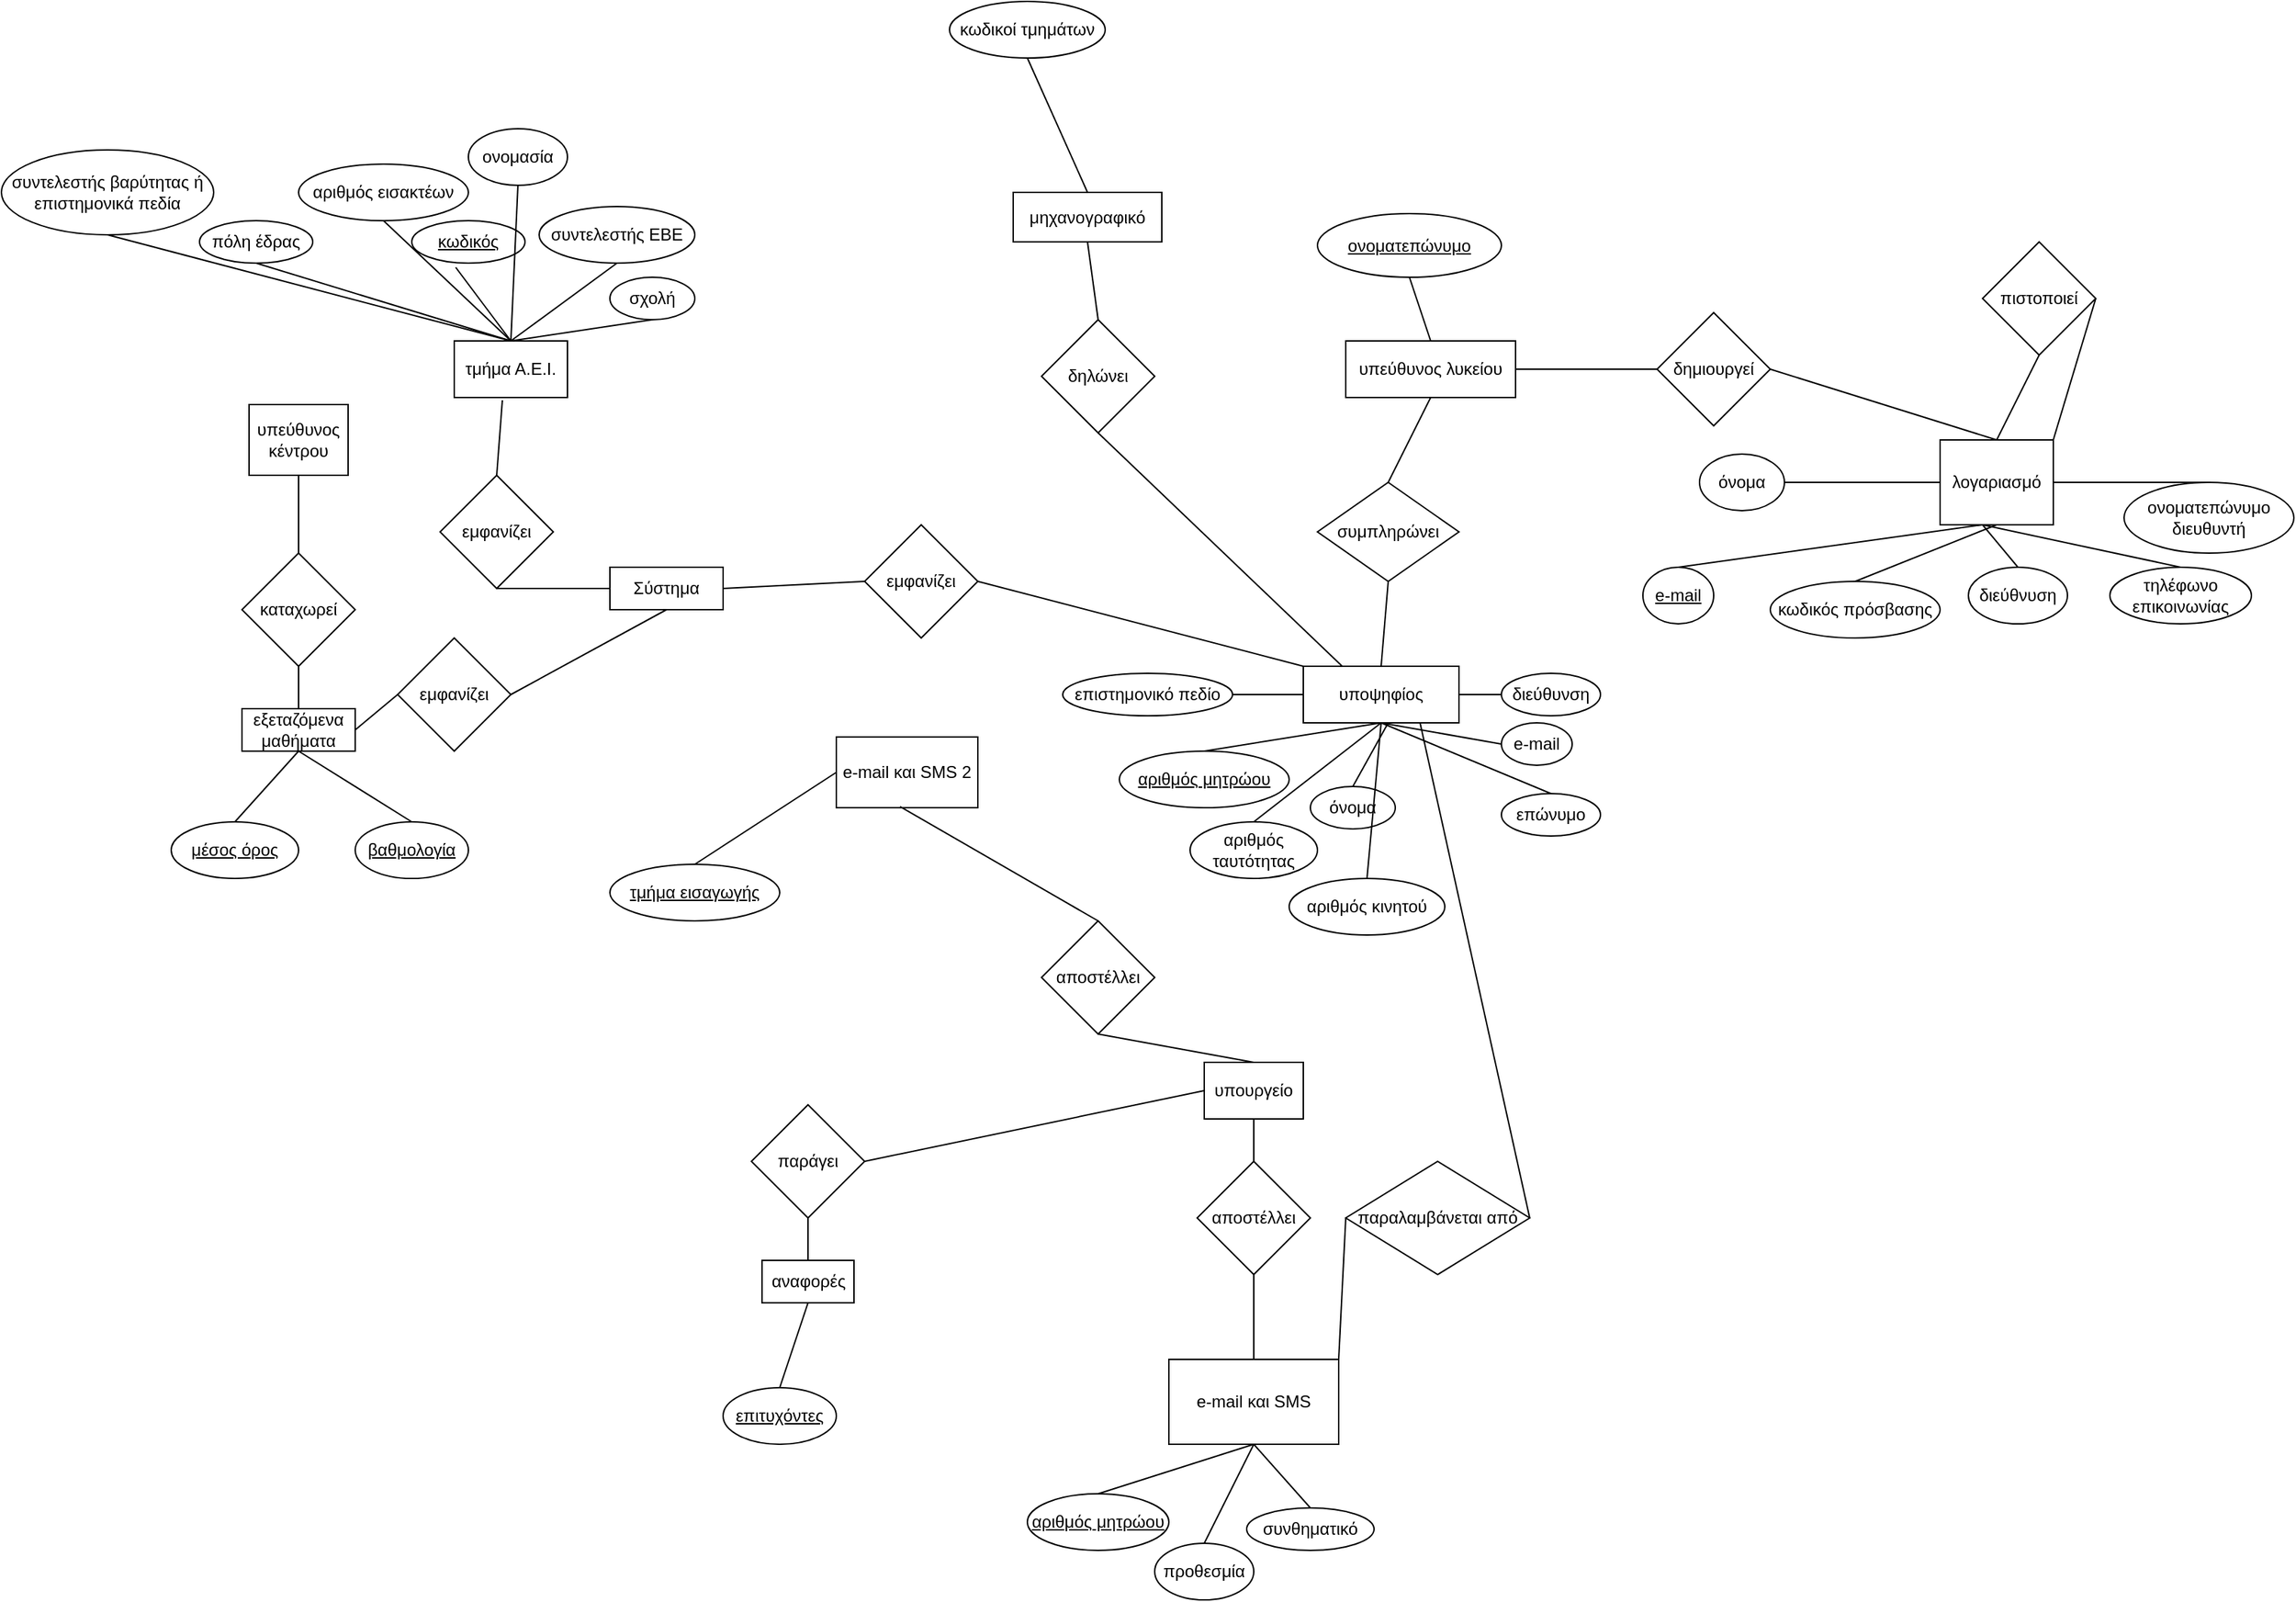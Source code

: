<mxfile version="15.8.8" type="github">
  <diagram id="5soThCoMKbHqW5SyfzDt" name="Page-1">
    <mxGraphModel dx="3010" dy="1852" grid="1" gridSize="10" guides="1" tooltips="1" connect="1" arrows="1" fold="1" page="1" pageScale="1" pageWidth="850" pageHeight="1100" math="0" shadow="0">
      <root>
        <mxCell id="0" />
        <mxCell id="1" parent="0" />
        <mxCell id="GGdZg751sg8aVn9w_vVH-17" value="υπεύθυνος λυκείου" style="rounded=0;whiteSpace=wrap;html=1;" vertex="1" parent="1">
          <mxGeometry x="-770" y="-80" width="120" height="40" as="geometry" />
        </mxCell>
        <mxCell id="GGdZg751sg8aVn9w_vVH-18" value="&lt;u&gt;ονοματεπώνυμο&lt;/u&gt;" style="ellipse;whiteSpace=wrap;html=1;" vertex="1" parent="1">
          <mxGeometry x="-790" y="-170" width="130" height="45" as="geometry" />
        </mxCell>
        <mxCell id="GGdZg751sg8aVn9w_vVH-19" value="" style="endArrow=none;html=1;rounded=0;entryX=0.5;entryY=1;entryDx=0;entryDy=0;exitX=0.5;exitY=0;exitDx=0;exitDy=0;" edge="1" parent="1" source="GGdZg751sg8aVn9w_vVH-17" target="GGdZg751sg8aVn9w_vVH-18">
          <mxGeometry width="50" height="50" relative="1" as="geometry">
            <mxPoint x="-610" y="90" as="sourcePoint" />
            <mxPoint x="-560" y="40" as="targetPoint" />
          </mxGeometry>
        </mxCell>
        <mxCell id="GGdZg751sg8aVn9w_vVH-20" value="δημιουργεί" style="rhombus;whiteSpace=wrap;html=1;" vertex="1" parent="1">
          <mxGeometry x="-550" y="-100" width="80" height="80" as="geometry" />
        </mxCell>
        <mxCell id="GGdZg751sg8aVn9w_vVH-21" value="" style="endArrow=none;html=1;rounded=0;exitX=1;exitY=0.5;exitDx=0;exitDy=0;entryX=0;entryY=0.5;entryDx=0;entryDy=0;" edge="1" parent="1" source="GGdZg751sg8aVn9w_vVH-17" target="GGdZg751sg8aVn9w_vVH-20">
          <mxGeometry width="50" height="50" relative="1" as="geometry">
            <mxPoint x="-610" y="100" as="sourcePoint" />
            <mxPoint x="-560" y="50" as="targetPoint" />
          </mxGeometry>
        </mxCell>
        <mxCell id="GGdZg751sg8aVn9w_vVH-22" value="λογαριασμό" style="rounded=0;whiteSpace=wrap;html=1;" vertex="1" parent="1">
          <mxGeometry x="-350" y="-10" width="80" height="60" as="geometry" />
        </mxCell>
        <mxCell id="GGdZg751sg8aVn9w_vVH-24" value="διεύθνυση" style="ellipse;whiteSpace=wrap;html=1;" vertex="1" parent="1">
          <mxGeometry x="-330" y="80" width="70" height="40" as="geometry" />
        </mxCell>
        <mxCell id="GGdZg751sg8aVn9w_vVH-25" value="τηλέφωνο επικοινωνίας" style="ellipse;whiteSpace=wrap;html=1;" vertex="1" parent="1">
          <mxGeometry x="-230" y="80" width="100" height="40" as="geometry" />
        </mxCell>
        <mxCell id="GGdZg751sg8aVn9w_vVH-26" value="όνομα" style="ellipse;whiteSpace=wrap;html=1;" vertex="1" parent="1">
          <mxGeometry x="-520" width="60" height="40" as="geometry" />
        </mxCell>
        <mxCell id="GGdZg751sg8aVn9w_vVH-27" value="&lt;u&gt;e-mail&lt;/u&gt;" style="ellipse;whiteSpace=wrap;html=1;" vertex="1" parent="1">
          <mxGeometry x="-560" y="80" width="50" height="40" as="geometry" />
        </mxCell>
        <mxCell id="GGdZg751sg8aVn9w_vVH-28" value="κωδικός πρόσβασης" style="ellipse;whiteSpace=wrap;html=1;" vertex="1" parent="1">
          <mxGeometry x="-470" y="90" width="120" height="40" as="geometry" />
        </mxCell>
        <mxCell id="GGdZg751sg8aVn9w_vVH-29" value="ονοματεπώνυμο διευθυντή" style="ellipse;whiteSpace=wrap;html=1;" vertex="1" parent="1">
          <mxGeometry x="-220" y="20" width="120" height="50" as="geometry" />
        </mxCell>
        <mxCell id="GGdZg751sg8aVn9w_vVH-30" value="" style="endArrow=none;html=1;rounded=0;entryX=1;entryY=0.5;entryDx=0;entryDy=0;exitX=0.5;exitY=0;exitDx=0;exitDy=0;" edge="1" parent="1" source="GGdZg751sg8aVn9w_vVH-22" target="GGdZg751sg8aVn9w_vVH-20">
          <mxGeometry width="50" height="50" relative="1" as="geometry">
            <mxPoint x="-430" y="80" as="sourcePoint" />
            <mxPoint x="-380" y="30" as="targetPoint" />
          </mxGeometry>
        </mxCell>
        <mxCell id="GGdZg751sg8aVn9w_vVH-31" value="" style="endArrow=none;html=1;rounded=0;entryX=0;entryY=0.5;entryDx=0;entryDy=0;exitX=1;exitY=0.5;exitDx=0;exitDy=0;" edge="1" parent="1" source="GGdZg751sg8aVn9w_vVH-26" target="GGdZg751sg8aVn9w_vVH-22">
          <mxGeometry width="50" height="50" relative="1" as="geometry">
            <mxPoint x="-460" y="160" as="sourcePoint" />
            <mxPoint x="-410" y="110" as="targetPoint" />
          </mxGeometry>
        </mxCell>
        <mxCell id="GGdZg751sg8aVn9w_vVH-32" value="" style="endArrow=none;html=1;rounded=0;entryX=1;entryY=0.5;entryDx=0;entryDy=0;exitX=0.5;exitY=0;exitDx=0;exitDy=0;" edge="1" parent="1" source="GGdZg751sg8aVn9w_vVH-29" target="GGdZg751sg8aVn9w_vVH-22">
          <mxGeometry width="50" height="50" relative="1" as="geometry">
            <mxPoint x="-380" y="160" as="sourcePoint" />
            <mxPoint x="-330" y="110" as="targetPoint" />
          </mxGeometry>
        </mxCell>
        <mxCell id="GGdZg751sg8aVn9w_vVH-34" value="" style="endArrow=none;html=1;rounded=0;entryX=0.375;entryY=1;entryDx=0;entryDy=0;entryPerimeter=0;exitX=0.5;exitY=0;exitDx=0;exitDy=0;" edge="1" parent="1" source="GGdZg751sg8aVn9w_vVH-25" target="GGdZg751sg8aVn9w_vVH-22">
          <mxGeometry width="50" height="50" relative="1" as="geometry">
            <mxPoint x="-260" y="210" as="sourcePoint" />
            <mxPoint x="-210" y="160" as="targetPoint" />
          </mxGeometry>
        </mxCell>
        <mxCell id="GGdZg751sg8aVn9w_vVH-35" value="" style="endArrow=none;html=1;rounded=0;entryX=0.375;entryY=1;entryDx=0;entryDy=0;entryPerimeter=0;exitX=0.5;exitY=0;exitDx=0;exitDy=0;" edge="1" parent="1" source="GGdZg751sg8aVn9w_vVH-24" target="GGdZg751sg8aVn9w_vVH-22">
          <mxGeometry width="50" height="50" relative="1" as="geometry">
            <mxPoint x="-510" y="200" as="sourcePoint" />
            <mxPoint x="-460" y="150" as="targetPoint" />
          </mxGeometry>
        </mxCell>
        <mxCell id="GGdZg751sg8aVn9w_vVH-36" value="" style="endArrow=none;html=1;rounded=0;exitX=0.5;exitY=0;exitDx=0;exitDy=0;entryX=0.5;entryY=1;entryDx=0;entryDy=0;" edge="1" parent="1" source="GGdZg751sg8aVn9w_vVH-28" target="GGdZg751sg8aVn9w_vVH-22">
          <mxGeometry width="50" height="50" relative="1" as="geometry">
            <mxPoint x="-510" y="230" as="sourcePoint" />
            <mxPoint x="-460" y="180" as="targetPoint" />
          </mxGeometry>
        </mxCell>
        <mxCell id="GGdZg751sg8aVn9w_vVH-37" value="" style="endArrow=none;html=1;rounded=0;exitX=0.5;exitY=0;exitDx=0;exitDy=0;" edge="1" parent="1" source="GGdZg751sg8aVn9w_vVH-27">
          <mxGeometry width="50" height="50" relative="1" as="geometry">
            <mxPoint x="-430" y="290" as="sourcePoint" />
            <mxPoint x="-320" y="50" as="targetPoint" />
          </mxGeometry>
        </mxCell>
        <mxCell id="GGdZg751sg8aVn9w_vVH-38" value="πιστοποιεί" style="rhombus;whiteSpace=wrap;html=1;" vertex="1" parent="1">
          <mxGeometry x="-320" y="-150" width="80" height="80" as="geometry" />
        </mxCell>
        <mxCell id="GGdZg751sg8aVn9w_vVH-39" value="" style="endArrow=none;html=1;rounded=0;entryX=0.5;entryY=0;entryDx=0;entryDy=0;exitX=0.5;exitY=1;exitDx=0;exitDy=0;" edge="1" parent="1" source="GGdZg751sg8aVn9w_vVH-38" target="GGdZg751sg8aVn9w_vVH-22">
          <mxGeometry width="50" height="50" relative="1" as="geometry">
            <mxPoint x="-400" y="240" as="sourcePoint" />
            <mxPoint x="-350" y="190" as="targetPoint" />
          </mxGeometry>
        </mxCell>
        <mxCell id="GGdZg751sg8aVn9w_vVH-43" value="" style="endArrow=none;html=1;rounded=0;entryX=1;entryY=0.5;entryDx=0;entryDy=0;exitX=1;exitY=0;exitDx=0;exitDy=0;" edge="1" parent="1" source="GGdZg751sg8aVn9w_vVH-22" target="GGdZg751sg8aVn9w_vVH-38">
          <mxGeometry width="50" height="50" relative="1" as="geometry">
            <mxPoint x="-250" y="-30" as="sourcePoint" />
            <mxPoint x="-200" y="-80" as="targetPoint" />
          </mxGeometry>
        </mxCell>
        <mxCell id="GGdZg751sg8aVn9w_vVH-44" value="" style="endArrow=none;html=1;rounded=0;entryX=0.5;entryY=1;entryDx=0;entryDy=0;exitX=0.5;exitY=0;exitDx=0;exitDy=0;" edge="1" parent="1" source="GGdZg751sg8aVn9w_vVH-45" target="GGdZg751sg8aVn9w_vVH-17">
          <mxGeometry width="50" height="50" relative="1" as="geometry">
            <mxPoint x="-730" y="40" as="sourcePoint" />
            <mxPoint x="-750" y="70" as="targetPoint" />
          </mxGeometry>
        </mxCell>
        <mxCell id="GGdZg751sg8aVn9w_vVH-45" value="συμπληρώνει" style="rhombus;whiteSpace=wrap;html=1;" vertex="1" parent="1">
          <mxGeometry x="-790" y="20" width="100" height="70" as="geometry" />
        </mxCell>
        <mxCell id="GGdZg751sg8aVn9w_vVH-46" value="υποψηφίος" style="rounded=0;whiteSpace=wrap;html=1;" vertex="1" parent="1">
          <mxGeometry x="-800" y="150" width="110" height="40" as="geometry" />
        </mxCell>
        <mxCell id="GGdZg751sg8aVn9w_vVH-47" value="" style="endArrow=none;html=1;rounded=0;entryX=0.5;entryY=1;entryDx=0;entryDy=0;exitX=0.5;exitY=0;exitDx=0;exitDy=0;" edge="1" parent="1" source="GGdZg751sg8aVn9w_vVH-46" target="GGdZg751sg8aVn9w_vVH-45">
          <mxGeometry width="50" height="50" relative="1" as="geometry">
            <mxPoint x="-700" y="290" as="sourcePoint" />
            <mxPoint x="-650" y="240" as="targetPoint" />
          </mxGeometry>
        </mxCell>
        <mxCell id="GGdZg751sg8aVn9w_vVH-48" value="όνομα" style="ellipse;whiteSpace=wrap;html=1;" vertex="1" parent="1">
          <mxGeometry x="-795" y="235" width="60" height="30" as="geometry" />
        </mxCell>
        <mxCell id="GGdZg751sg8aVn9w_vVH-49" value="επώνυμο" style="ellipse;whiteSpace=wrap;html=1;" vertex="1" parent="1">
          <mxGeometry x="-660" y="240" width="70" height="30" as="geometry" />
        </mxCell>
        <mxCell id="GGdZg751sg8aVn9w_vVH-50" value="&lt;u&gt;αριθμός μητρώου&lt;/u&gt;" style="ellipse;whiteSpace=wrap;html=1;" vertex="1" parent="1">
          <mxGeometry x="-930" y="210" width="120" height="40" as="geometry" />
        </mxCell>
        <mxCell id="GGdZg751sg8aVn9w_vVH-51" value="αριθμός ταυτότητας" style="ellipse;whiteSpace=wrap;html=1;" vertex="1" parent="1">
          <mxGeometry x="-880" y="260" width="90" height="40" as="geometry" />
        </mxCell>
        <mxCell id="GGdZg751sg8aVn9w_vVH-52" value="αριθμός κινητού" style="ellipse;whiteSpace=wrap;html=1;" vertex="1" parent="1">
          <mxGeometry x="-810" y="300" width="110" height="40" as="geometry" />
        </mxCell>
        <mxCell id="GGdZg751sg8aVn9w_vVH-53" value="e-mail" style="ellipse;whiteSpace=wrap;html=1;" vertex="1" parent="1">
          <mxGeometry x="-660" y="190" width="50" height="30" as="geometry" />
        </mxCell>
        <mxCell id="GGdZg751sg8aVn9w_vVH-54" value="διεύθυνση" style="ellipse;whiteSpace=wrap;html=1;" vertex="1" parent="1">
          <mxGeometry x="-660" y="155" width="70" height="30" as="geometry" />
        </mxCell>
        <mxCell id="GGdZg751sg8aVn9w_vVH-55" value="επιστημονικό πεδίο" style="ellipse;whiteSpace=wrap;html=1;" vertex="1" parent="1">
          <mxGeometry x="-970" y="155" width="120" height="30" as="geometry" />
        </mxCell>
        <mxCell id="GGdZg751sg8aVn9w_vVH-56" value="" style="endArrow=none;html=1;rounded=0;entryX=0.5;entryY=1;entryDx=0;entryDy=0;exitX=0.5;exitY=0;exitDx=0;exitDy=0;" edge="1" parent="1" source="GGdZg751sg8aVn9w_vVH-50" target="GGdZg751sg8aVn9w_vVH-46">
          <mxGeometry width="50" height="50" relative="1" as="geometry">
            <mxPoint x="-680" y="270" as="sourcePoint" />
            <mxPoint x="-630" y="220" as="targetPoint" />
          </mxGeometry>
        </mxCell>
        <mxCell id="GGdZg751sg8aVn9w_vVH-57" value="" style="endArrow=none;html=1;rounded=0;exitX=0.5;exitY=0;exitDx=0;exitDy=0;" edge="1" parent="1" source="GGdZg751sg8aVn9w_vVH-48">
          <mxGeometry width="50" height="50" relative="1" as="geometry">
            <mxPoint x="-670" y="280" as="sourcePoint" />
            <mxPoint x="-740" y="190" as="targetPoint" />
          </mxGeometry>
        </mxCell>
        <mxCell id="GGdZg751sg8aVn9w_vVH-58" value="" style="endArrow=none;html=1;rounded=0;entryX=0.5;entryY=1;entryDx=0;entryDy=0;exitX=0.5;exitY=0;exitDx=0;exitDy=0;" edge="1" parent="1" source="GGdZg751sg8aVn9w_vVH-49" target="GGdZg751sg8aVn9w_vVH-46">
          <mxGeometry width="50" height="50" relative="1" as="geometry">
            <mxPoint x="-690" y="290" as="sourcePoint" />
            <mxPoint x="-640" y="240" as="targetPoint" />
          </mxGeometry>
        </mxCell>
        <mxCell id="GGdZg751sg8aVn9w_vVH-59" value="" style="endArrow=none;html=1;rounded=0;entryX=0.5;entryY=1;entryDx=0;entryDy=0;exitX=0.5;exitY=0;exitDx=0;exitDy=0;" edge="1" parent="1" source="GGdZg751sg8aVn9w_vVH-51" target="GGdZg751sg8aVn9w_vVH-46">
          <mxGeometry width="50" height="50" relative="1" as="geometry">
            <mxPoint x="-660" y="340" as="sourcePoint" />
            <mxPoint x="-610" y="290" as="targetPoint" />
          </mxGeometry>
        </mxCell>
        <mxCell id="GGdZg751sg8aVn9w_vVH-60" value="" style="endArrow=none;html=1;rounded=0;entryX=0.5;entryY=1;entryDx=0;entryDy=0;exitX=0.5;exitY=0;exitDx=0;exitDy=0;" edge="1" parent="1" source="GGdZg751sg8aVn9w_vVH-52" target="GGdZg751sg8aVn9w_vVH-46">
          <mxGeometry width="50" height="50" relative="1" as="geometry">
            <mxPoint x="-730" y="360" as="sourcePoint" />
            <mxPoint x="-680" y="310" as="targetPoint" />
          </mxGeometry>
        </mxCell>
        <mxCell id="GGdZg751sg8aVn9w_vVH-61" value="" style="endArrow=none;html=1;rounded=0;entryX=0.5;entryY=1;entryDx=0;entryDy=0;exitX=0;exitY=0.5;exitDx=0;exitDy=0;" edge="1" parent="1" source="GGdZg751sg8aVn9w_vVH-53" target="GGdZg751sg8aVn9w_vVH-46">
          <mxGeometry width="50" height="50" relative="1" as="geometry">
            <mxPoint x="-530" y="350" as="sourcePoint" />
            <mxPoint x="-480" y="300" as="targetPoint" />
          </mxGeometry>
        </mxCell>
        <mxCell id="GGdZg751sg8aVn9w_vVH-62" value="" style="endArrow=none;html=1;rounded=0;entryX=0;entryY=0.5;entryDx=0;entryDy=0;exitX=1;exitY=0.5;exitDx=0;exitDy=0;" edge="1" parent="1" source="GGdZg751sg8aVn9w_vVH-55" target="GGdZg751sg8aVn9w_vVH-46">
          <mxGeometry width="50" height="50" relative="1" as="geometry">
            <mxPoint x="-600" y="370" as="sourcePoint" />
            <mxPoint x="-550" y="320" as="targetPoint" />
          </mxGeometry>
        </mxCell>
        <mxCell id="GGdZg751sg8aVn9w_vVH-63" value="" style="endArrow=none;html=1;rounded=0;entryX=1;entryY=0.5;entryDx=0;entryDy=0;exitX=0;exitY=0.5;exitDx=0;exitDy=0;" edge="1" parent="1" source="GGdZg751sg8aVn9w_vVH-54" target="GGdZg751sg8aVn9w_vVH-46">
          <mxGeometry width="50" height="50" relative="1" as="geometry">
            <mxPoint x="-610" y="390" as="sourcePoint" />
            <mxPoint x="-560" y="340" as="targetPoint" />
          </mxGeometry>
        </mxCell>
        <mxCell id="GGdZg751sg8aVn9w_vVH-64" value="καταχωρεί" style="rhombus;whiteSpace=wrap;html=1;" vertex="1" parent="1">
          <mxGeometry x="-1550" y="70" width="80" height="80" as="geometry" />
        </mxCell>
        <mxCell id="GGdZg751sg8aVn9w_vVH-65" value="υπεύθυνος κέντρου" style="rounded=0;whiteSpace=wrap;html=1;" vertex="1" parent="1">
          <mxGeometry x="-1545" y="-35" width="70" height="50" as="geometry" />
        </mxCell>
        <mxCell id="GGdZg751sg8aVn9w_vVH-66" value="&lt;u&gt;βαθμολογία&lt;/u&gt;" style="ellipse;whiteSpace=wrap;html=1;" vertex="1" parent="1">
          <mxGeometry x="-1470" y="260" width="80" height="40" as="geometry" />
        </mxCell>
        <mxCell id="GGdZg751sg8aVn9w_vVH-67" value="εξεταζόμενα μαθήματα" style="rounded=0;whiteSpace=wrap;html=1;" vertex="1" parent="1">
          <mxGeometry x="-1550" y="180" width="80" height="30" as="geometry" />
        </mxCell>
        <mxCell id="GGdZg751sg8aVn9w_vVH-69" value="" style="endArrow=none;html=1;rounded=0;entryX=0.5;entryY=1;entryDx=0;entryDy=0;exitX=0.5;exitY=0;exitDx=0;exitDy=0;" edge="1" parent="1" source="GGdZg751sg8aVn9w_vVH-67" target="GGdZg751sg8aVn9w_vVH-64">
          <mxGeometry width="50" height="50" relative="1" as="geometry">
            <mxPoint x="-830" y="550" as="sourcePoint" />
            <mxPoint x="-780" y="500" as="targetPoint" />
          </mxGeometry>
        </mxCell>
        <mxCell id="GGdZg751sg8aVn9w_vVH-71" value="" style="endArrow=none;html=1;rounded=0;entryX=0.5;entryY=1;entryDx=0;entryDy=0;exitX=0.5;exitY=0;exitDx=0;exitDy=0;" edge="1" parent="1" source="GGdZg751sg8aVn9w_vVH-66" target="GGdZg751sg8aVn9w_vVH-67">
          <mxGeometry width="50" height="50" relative="1" as="geometry">
            <mxPoint x="-1020" y="610" as="sourcePoint" />
            <mxPoint x="-970" y="560" as="targetPoint" />
          </mxGeometry>
        </mxCell>
        <mxCell id="GGdZg751sg8aVn9w_vVH-72" value="υπουργείο" style="rounded=0;whiteSpace=wrap;html=1;" vertex="1" parent="1">
          <mxGeometry x="-870" y="430" width="70" height="40" as="geometry" />
        </mxCell>
        <mxCell id="GGdZg751sg8aVn9w_vVH-73" value="αποστέλλει" style="rhombus;whiteSpace=wrap;html=1;" vertex="1" parent="1">
          <mxGeometry x="-875" y="500" width="80" height="80" as="geometry" />
        </mxCell>
        <mxCell id="GGdZg751sg8aVn9w_vVH-74" value="" style="endArrow=none;html=1;rounded=0;entryX=0.5;entryY=1;entryDx=0;entryDy=0;exitX=0.5;exitY=0;exitDx=0;exitDy=0;" edge="1" parent="1" source="GGdZg751sg8aVn9w_vVH-73" target="GGdZg751sg8aVn9w_vVH-72">
          <mxGeometry width="50" height="50" relative="1" as="geometry">
            <mxPoint x="-780" y="500" as="sourcePoint" />
            <mxPoint x="-820" y="640" as="targetPoint" />
          </mxGeometry>
        </mxCell>
        <mxCell id="GGdZg751sg8aVn9w_vVH-75" value="e-mail και SMS" style="rounded=0;whiteSpace=wrap;html=1;" vertex="1" parent="1">
          <mxGeometry x="-895" y="640" width="120" height="60" as="geometry" />
        </mxCell>
        <mxCell id="GGdZg751sg8aVn9w_vVH-76" value="&lt;u&gt;αριθμός μητρώου&lt;/u&gt;" style="ellipse;whiteSpace=wrap;html=1;" vertex="1" parent="1">
          <mxGeometry x="-995" y="735" width="100" height="40" as="geometry" />
        </mxCell>
        <mxCell id="GGdZg751sg8aVn9w_vVH-77" value="συνθηματικό" style="ellipse;whiteSpace=wrap;html=1;" vertex="1" parent="1">
          <mxGeometry x="-840" y="745" width="90" height="30" as="geometry" />
        </mxCell>
        <mxCell id="GGdZg751sg8aVn9w_vVH-78" value="" style="endArrow=none;html=1;rounded=0;entryX=0.5;entryY=1;entryDx=0;entryDy=0;exitX=0.5;exitY=0;exitDx=0;exitDy=0;" edge="1" parent="1" source="GGdZg751sg8aVn9w_vVH-76" target="GGdZg751sg8aVn9w_vVH-75">
          <mxGeometry width="50" height="50" relative="1" as="geometry">
            <mxPoint x="-910" y="870" as="sourcePoint" />
            <mxPoint x="-860" y="820" as="targetPoint" />
          </mxGeometry>
        </mxCell>
        <mxCell id="GGdZg751sg8aVn9w_vVH-79" value="" style="endArrow=none;html=1;rounded=0;entryX=0.5;entryY=1;entryDx=0;entryDy=0;exitX=0.5;exitY=0;exitDx=0;exitDy=0;" edge="1" parent="1" source="GGdZg751sg8aVn9w_vVH-77" target="GGdZg751sg8aVn9w_vVH-75">
          <mxGeometry width="50" height="50" relative="1" as="geometry">
            <mxPoint x="-880" y="860" as="sourcePoint" />
            <mxPoint x="-830" y="810" as="targetPoint" />
          </mxGeometry>
        </mxCell>
        <mxCell id="GGdZg751sg8aVn9w_vVH-80" value="" style="endArrow=none;html=1;rounded=0;entryX=0.5;entryY=1;entryDx=0;entryDy=0;exitX=0.5;exitY=0;exitDx=0;exitDy=0;" edge="1" parent="1" source="GGdZg751sg8aVn9w_vVH-75" target="GGdZg751sg8aVn9w_vVH-73">
          <mxGeometry width="50" height="50" relative="1" as="geometry">
            <mxPoint x="-730" y="680" as="sourcePoint" />
            <mxPoint x="-680" y="630" as="targetPoint" />
          </mxGeometry>
        </mxCell>
        <mxCell id="GGdZg751sg8aVn9w_vVH-82" value="παραλαμβάνεται από" style="rhombus;whiteSpace=wrap;html=1;" vertex="1" parent="1">
          <mxGeometry x="-770" y="500" width="130" height="80" as="geometry" />
        </mxCell>
        <mxCell id="GGdZg751sg8aVn9w_vVH-84" value="" style="endArrow=none;html=1;rounded=0;exitX=1;exitY=0.5;exitDx=0;exitDy=0;entryX=0.75;entryY=1;entryDx=0;entryDy=0;" edge="1" parent="1" source="GGdZg751sg8aVn9w_vVH-82" target="GGdZg751sg8aVn9w_vVH-46">
          <mxGeometry width="50" height="50" relative="1" as="geometry">
            <mxPoint x="-540" y="620" as="sourcePoint" />
            <mxPoint x="-620" y="410" as="targetPoint" />
          </mxGeometry>
        </mxCell>
        <mxCell id="GGdZg751sg8aVn9w_vVH-85" value="&lt;u&gt;μέσος όρος&lt;/u&gt;" style="ellipse;whiteSpace=wrap;html=1;" vertex="1" parent="1">
          <mxGeometry x="-1600" y="260" width="90" height="40" as="geometry" />
        </mxCell>
        <mxCell id="GGdZg751sg8aVn9w_vVH-86" value="" style="endArrow=none;html=1;rounded=0;entryX=0.5;entryY=1;entryDx=0;entryDy=0;exitX=0.5;exitY=0;exitDx=0;exitDy=0;" edge="1" parent="1" source="GGdZg751sg8aVn9w_vVH-85" target="GGdZg751sg8aVn9w_vVH-67">
          <mxGeometry width="50" height="50" relative="1" as="geometry">
            <mxPoint x="-1230" y="550" as="sourcePoint" />
            <mxPoint x="-1180" y="500" as="targetPoint" />
          </mxGeometry>
        </mxCell>
        <mxCell id="GGdZg751sg8aVn9w_vVH-87" value="προθεσμία" style="ellipse;whiteSpace=wrap;html=1;" vertex="1" parent="1">
          <mxGeometry x="-905" y="770" width="70" height="40" as="geometry" />
        </mxCell>
        <mxCell id="GGdZg751sg8aVn9w_vVH-88" value="" style="endArrow=none;html=1;rounded=0;entryX=0.5;entryY=1;entryDx=0;entryDy=0;exitX=0.5;exitY=0;exitDx=0;exitDy=0;" edge="1" parent="1" source="GGdZg751sg8aVn9w_vVH-87" target="GGdZg751sg8aVn9w_vVH-75">
          <mxGeometry width="50" height="50" relative="1" as="geometry">
            <mxPoint x="-940" y="860" as="sourcePoint" />
            <mxPoint x="-890" y="810" as="targetPoint" />
          </mxGeometry>
        </mxCell>
        <mxCell id="GGdZg751sg8aVn9w_vVH-89" value="Σύστημα" style="rounded=0;whiteSpace=wrap;html=1;" vertex="1" parent="1">
          <mxGeometry x="-1290" y="80" width="80" height="30" as="geometry" />
        </mxCell>
        <mxCell id="GGdZg751sg8aVn9w_vVH-90" value="εμφανίζει" style="rhombus;whiteSpace=wrap;html=1;" vertex="1" parent="1">
          <mxGeometry x="-1110" y="50" width="80" height="80" as="geometry" />
        </mxCell>
        <mxCell id="GGdZg751sg8aVn9w_vVH-91" value="" style="endArrow=none;html=1;rounded=0;entryX=0;entryY=0.5;entryDx=0;entryDy=0;exitX=1;exitY=0.5;exitDx=0;exitDy=0;" edge="1" parent="1" source="GGdZg751sg8aVn9w_vVH-89" target="GGdZg751sg8aVn9w_vVH-90">
          <mxGeometry width="50" height="50" relative="1" as="geometry">
            <mxPoint x="-1230" y="270" as="sourcePoint" />
            <mxPoint x="-1180" y="220" as="targetPoint" />
          </mxGeometry>
        </mxCell>
        <mxCell id="GGdZg751sg8aVn9w_vVH-92" value="" style="endArrow=none;html=1;rounded=0;exitX=1;exitY=0.5;exitDx=0;exitDy=0;entryX=0;entryY=0;entryDx=0;entryDy=0;" edge="1" parent="1" source="GGdZg751sg8aVn9w_vVH-90" target="GGdZg751sg8aVn9w_vVH-46">
          <mxGeometry width="50" height="50" relative="1" as="geometry">
            <mxPoint x="-980" y="140" as="sourcePoint" />
            <mxPoint x="-930" y="90" as="targetPoint" />
          </mxGeometry>
        </mxCell>
        <mxCell id="GGdZg751sg8aVn9w_vVH-93" value="εμφανίζει" style="rhombus;whiteSpace=wrap;html=1;" vertex="1" parent="1">
          <mxGeometry x="-1440" y="130" width="80" height="80" as="geometry" />
        </mxCell>
        <mxCell id="GGdZg751sg8aVn9w_vVH-98" value="" style="endArrow=none;html=1;rounded=0;exitX=1;exitY=0;exitDx=0;exitDy=0;entryX=0;entryY=0.5;entryDx=0;entryDy=0;" edge="1" parent="1" source="GGdZg751sg8aVn9w_vVH-75" target="GGdZg751sg8aVn9w_vVH-82">
          <mxGeometry width="50" height="50" relative="1" as="geometry">
            <mxPoint x="-740" y="710" as="sourcePoint" />
            <mxPoint x="-690" y="660" as="targetPoint" />
          </mxGeometry>
        </mxCell>
        <mxCell id="GGdZg751sg8aVn9w_vVH-114" value="&lt;span style=&quot;color: rgba(0 , 0 , 0 , 0) ; font-family: monospace ; font-size: 0px&quot;&gt;%3CmxGraphModel%3E%3Croot%3E%3CmxCell%20id%3D%220%22%2F%3E%3CmxCell%20id%3D%221%22%20parent%3D%220%22%2F%3E%3CmxCell%20id%3D%222%22%20value%3D%22%CF%84%CE%BC%CE%AE%CE%BC%CE%B1%20%CE%91.%CE%95.%CE%99.%22%20style%3D%22rounded%3D0%3BwhiteSpace%3Dwrap%3Bhtml%3D1%3B%22%20vertex%3D%221%22%20parent%3D%221%22%3E%3CmxGeometry%20x%3D%22450%22%20y%3D%22110%22%20width%3D%2280%22%20height%3D%2240%22%20as%3D%22geometry%22%2F%3E%3C%2FmxCell%3E%3CmxCell%20id%3D%223%22%20value%3D%22%26lt%3Bu%26gt%3B%CE%BA%CF%89%CE%B4%CE%B9%CE%BA%CF%8C%CF%82%26lt%3B%2Fu%26gt%3B%22%20style%3D%22ellipse%3BwhiteSpace%3Dwrap%3Bhtml%3D1%3B%22%20vertex%3D%221%22%20parent%3D%221%22%3E%3CmxGeometry%20x%3D%22560%22%20y%3D%22-180%22%20width%3D%2280%22%20height%3D%2230%22%20as%3D%22geometry%22%2F%3E%3C%2FmxCell%3E%3CmxCell%20id%3D%224%22%20value%3D%22%CE%BF%CE%BD%CE%BF%CE%BC%CE%B1%CF%83%CE%AF%CE%B1%22%20style%3D%22ellipse%3BwhiteSpace%3Dwrap%3Bhtml%3D1%3B%22%20vertex%3D%221%22%20parent%3D%221%22%3E%3CmxGeometry%20x%3D%22250%22%20y%3D%22-200%22%20width%3D%2270%22%20height%3D%2240%22%20as%3D%22geometry%22%2F%3E%3C%2FmxCell%3E%3CmxCell%20id%3D%225%22%20value%3D%22%CF%80%CF%8C%CE%BB%CE%B7%20%CE%AD%CE%B4%CF%81%CE%B1%CF%82%22%20style%3D%22ellipse%3BwhiteSpace%3Dwrap%3Bhtml%3D1%3B%22%20vertex%3D%221%22%20parent%3D%221%22%3E%3CmxGeometry%20x%3D%22490%22%20y%3D%22-245%22%20width%3D%2280%22%20height%3D%2230%22%20as%3D%22geometry%22%2F%3E%3C%2FmxCell%3E%3CmxCell%20id%3D%226%22%20value%3D%22%CF%83%CF%85%CE%BD%CF%84%CE%B5%CE%BB%CE%B5%CF%83%CF%84%CE%AE%CF%82%20%CE%95%CE%92%CE%95%22%20style%3D%22ellipse%3BwhiteSpace%3Dwrap%3Bhtml%3D1%3B%22%20vertex%3D%221%22%20parent%3D%221%22%3E%3CmxGeometry%20x%3D%22370%22%20y%3D%22-210%22%20width%3D%22110%22%20height%3D%2240%22%20as%3D%22geometry%22%2F%3E%3C%2FmxCell%3E%3CmxCell%20id%3D%227%22%20value%3D%22%CF%83%CF%87%CE%BF%CE%BB%CE%AE%22%20style%3D%22ellipse%3BwhiteSpace%3Dwrap%3Bhtml%3D1%3B%22%20vertex%3D%221%22%20parent%3D%221%22%3E%3CmxGeometry%20x%3D%22690%22%20y%3D%22-180%22%20width%3D%2260%22%20height%3D%2230%22%20as%3D%22geometry%22%2F%3E%3C%2FmxCell%3E%3CmxCell%20id%3D%228%22%20value%3D%22%CE%B1%CF%81%CE%B9%CE%B8%CE%BC%CF%8C%CF%82%20%CE%B5%CE%B9%CF%83%CE%B1%CE%BA%CF%84%CE%AD%CF%89%CE%BD%22%20style%3D%22ellipse%3BwhiteSpace%3Dwrap%3Bhtml%3D1%3B%22%20vertex%3D%221%22%20parent%3D%221%22%3E%3CmxGeometry%20x%3D%22290%22%20y%3D%22-260%22%20width%3D%22120%22%20height%3D%2240%22%20as%3D%22geometry%22%2F%3E%3C%2FmxCell%3E%3CmxCell%20id%3D%229%22%20value%3D%22%CF%83%CF%85%CE%BD%CF%84%CE%B5%CE%BB%CE%B5%CF%83%CF%84%CE%AE%CF%82%20%CE%B2%CE%B1%CF%81%CF%8D%CF%84%CE%B7%CF%84%CE%B1%CF%82%20%CE%AE%20%CE%B5%CF%80%CE%B9%CF%83%CF%84%CE%B7%CE%BC%CE%BF%CE%BD%CE%B9%CE%BA%CE%AC%20%CF%80%CE%B5%CE%B4%CE%AF%CE%B1%22%20style%3D%22ellipse%3BwhiteSpace%3Dwrap%3Bhtml%3D1%3B%22%20vertex%3D%221%22%20parent%3D%221%22%3E%3CmxGeometry%20x%3D%2260%22%20y%3D%22-260%22%20width%3D%22150%22%20height%3D%2260%22%20as%3D%22geometry%22%2F%3E%3C%2FmxCell%3E%3CmxCell%20id%3D%2210%22%20value%3D%22%22%20style%3D%22endArrow%3Dnone%3Bhtml%3D1%3Brounded%3D0%3BentryX%3D0.5%3BentryY%3D0%3BentryDx%3D0%3BentryDy%3D0%3BexitX%3D0.5%3BexitY%3D1%3BexitDx%3D0%3BexitDy%3D0%3B%22%20edge%3D%221%22%20source%3D%225%22%20target%3D%222%22%20parent%3D%221%22%3E%3CmxGeometry%20width%3D%2250%22%20height%3D%2250%22%20relative%3D%221%22%20as%3D%22geometry%22%3E%3CmxPoint%20x%3D%2270%22%20y%3D%22230%22%20as%3D%22sourcePoint%22%2F%3E%3CmxPoint%20x%3D%22120%22%20y%3D%22180%22%20as%3D%22targetPoint%22%2F%3E%3C%2FmxGeometry%3E%3C%2FmxCell%3E%3CmxCell%20id%3D%2211%22%20value%3D%22%22%20style%3D%22endArrow%3Dnone%3Bhtml%3D1%3Brounded%3D0%3BentryX%3D0.5%3BentryY%3D0%3BentryDx%3D0%3BentryDy%3D0%3BexitX%3D0.5%3BexitY%3D1%3BexitDx%3D0%3BexitDy%3D0%3B%22%20edge%3D%221%22%20source%3D%227%22%20target%3D%222%22%20parent%3D%221%22%3E%3CmxGeometry%20width%3D%2250%22%20height%3D%2250%22%20relative%3D%221%22%20as%3D%22geometry%22%3E%3CmxPoint%20x%3D%22440%22%20y%3D%22200%22%20as%3D%22sourcePoint%22%2F%3E%3CmxPoint%20x%3D%22490%22%20y%3D%22150%22%20as%3D%22targetPoint%22%2F%3E%3C%2FmxGeometry%3E%3C%2FmxCell%3E%3CmxCell%20id%3D%2212%22%20value%3D%22%22%20style%3D%22endArrow%3Dnone%3Bhtml%3D1%3Brounded%3D0%3BexitX%3D0.5%3BexitY%3D0%3BexitDx%3D0%3BexitDy%3D0%3BentryX%3D0.5%3BentryY%3D1%3BentryDx%3D0%3BentryDy%3D0%3B%22%20edge%3D%221%22%20source%3D%222%22%20target%3D%224%22%20parent%3D%221%22%3E%3CmxGeometry%20width%3D%2250%22%20height%3D%2250%22%20relative%3D%221%22%20as%3D%22geometry%22%3E%3CmxPoint%20x%3D%22180%22%20y%3D%22110%22%20as%3D%22sourcePoint%22%2F%3E%3CmxPoint%20x%3D%22230%22%20y%3D%2260%22%20as%3D%22targetPoint%22%2F%3E%3C%2FmxGeometry%3E%3C%2FmxCell%3E%3CmxCell%20id%3D%2213%22%20value%3D%22%22%20style%3D%22endArrow%3Dnone%3Bhtml%3D1%3Brounded%3D0%3BentryX%3D0.5%3BentryY%3D1%3BentryDx%3D0%3BentryDy%3D0%3BexitX%3D0.5%3BexitY%3D0%3BexitDx%3D0%3BexitDy%3D0%3B%22%20edge%3D%221%22%20source%3D%222%22%20target%3D%226%22%20parent%3D%221%22%3E%3CmxGeometry%20width%3D%2250%22%20height%3D%2250%22%20relative%3D%221%22%20as%3D%22geometry%22%3E%3CmxPoint%20x%3D%22260%22%20y%3D%22180%22%20as%3D%22sourcePoint%22%2F%3E%3CmxPoint%20x%3D%22310%22%20y%3D%22130%22%20as%3D%22targetPoint%22%2F%3E%3C%2FmxGeometry%3E%3C%2FmxCell%3E%3CmxCell%20id%3D%2214%22%20value%3D%22%22%20style%3D%22endArrow%3Dnone%3Bhtml%3D1%3Brounded%3D0%3BexitX%3D0.5%3BexitY%3D0%3BexitDx%3D0%3BexitDy%3D0%3BentryX%3D0.388%3BentryY%3D1.1%3BentryDx%3D0%3BentryDy%3D0%3BentryPerimeter%3D0%3B%22%20edge%3D%221%22%20source%3D%222%22%20target%3D%223%22%20parent%3D%221%22%3E%3CmxGeometry%20width%3D%2250%22%20height%3D%2250%22%20relative%3D%221%22%20as%3D%22geometry%22%3E%3CmxPoint%20x%3D%22290%22%20y%3D%22170%22%20as%3D%22sourcePoint%22%2F%3E%3CmxPoint%20x%3D%22440%22%20y%3D%22-90%22%20as%3D%22targetPoint%22%2F%3E%3C%2FmxGeometry%3E%3C%2FmxCell%3E%3CmxCell%20id%3D%2215%22%20value%3D%22%22%20style%3D%22endArrow%3Dnone%3Bhtml%3D1%3Brounded%3D0%3BentryX%3D0.5%3BentryY%3D1%3BentryDx%3D0%3BentryDy%3D0%3BexitX%3D0.5%3BexitY%3D0%3BexitDx%3D0%3BexitDy%3D0%3B%22%20edge%3D%221%22%20source%3D%222%22%20target%3D%228%22%20parent%3D%221%22%3E%3CmxGeometry%20width%3D%2250%22%20height%3D%2250%22%20relative%3D%221%22%20as%3D%22geometry%22%3E%3CmxPoint%20x%3D%22-160%22%20y%3D%22170%22%20as%3D%22sourcePoint%22%2F%3E%3CmxPoint%20x%3D%22-110%22%20y%3D%22120%22%20as%3D%22targetPoint%22%2F%3E%3C%2FmxGeometry%3E%3C%2FmxCell%3E%3CmxCell%20id%3D%2216%22%20value%3D%22%22%20style%3D%22endArrow%3Dnone%3Bhtml%3D1%3Brounded%3D0%3BentryX%3D0.5%3BentryY%3D0%3BentryDx%3D0%3BentryDy%3D0%3BexitX%3D0.5%3BexitY%3D1%3BexitDx%3D0%3BexitDy%3D0%3B%22%20edge%3D%221%22%20source%3D%229%22%20target%3D%222%22%20parent%3D%221%22%3E%3CmxGeometry%20width%3D%2250%22%20height%3D%2250%22%20relative%3D%221%22%20as%3D%22geometry%22%3E%3CmxPoint%20x%3D%22280%22%20y%3D%22190%22%20as%3D%22sourcePoint%22%2F%3E%3CmxPoint%20x%3D%22330%22%20y%3D%22140%22%20as%3D%22targetPoint%22%2F%3E%3C%2FmxGeometry%3E%3C%2FmxCell%3E%3C%2Froot%3E%3C%2FmxGraphModel%3E&lt;/span&gt;" style="text;html=1;align=center;verticalAlign=middle;resizable=0;points=[];autosize=1;strokeColor=none;fillColor=none;" vertex="1" parent="1">
          <mxGeometry x="-1440" y="-280" width="20" height="20" as="geometry" />
        </mxCell>
        <mxCell id="GGdZg751sg8aVn9w_vVH-115" value="τμήμα Α.Ε.Ι." style="rounded=0;whiteSpace=wrap;html=1;" vertex="1" parent="1">
          <mxGeometry x="-1400" y="-80" width="80" height="40" as="geometry" />
        </mxCell>
        <mxCell id="GGdZg751sg8aVn9w_vVH-116" value="&lt;u&gt;κωδικός&lt;/u&gt;" style="ellipse;whiteSpace=wrap;html=1;" vertex="1" parent="1">
          <mxGeometry x="-1430" y="-165" width="80" height="30" as="geometry" />
        </mxCell>
        <mxCell id="GGdZg751sg8aVn9w_vVH-117" value="ονομασία" style="ellipse;whiteSpace=wrap;html=1;" vertex="1" parent="1">
          <mxGeometry x="-1390" y="-230" width="70" height="40" as="geometry" />
        </mxCell>
        <mxCell id="GGdZg751sg8aVn9w_vVH-118" value="πόλη έδρας" style="ellipse;whiteSpace=wrap;html=1;" vertex="1" parent="1">
          <mxGeometry x="-1580" y="-165" width="80" height="30" as="geometry" />
        </mxCell>
        <mxCell id="GGdZg751sg8aVn9w_vVH-119" value="συντελεστής ΕΒΕ" style="ellipse;whiteSpace=wrap;html=1;" vertex="1" parent="1">
          <mxGeometry x="-1340" y="-175" width="110" height="40" as="geometry" />
        </mxCell>
        <mxCell id="GGdZg751sg8aVn9w_vVH-120" value="σχολή" style="ellipse;whiteSpace=wrap;html=1;" vertex="1" parent="1">
          <mxGeometry x="-1290" y="-125" width="60" height="30" as="geometry" />
        </mxCell>
        <mxCell id="GGdZg751sg8aVn9w_vVH-121" value="αριθμός εισακτέων" style="ellipse;whiteSpace=wrap;html=1;" vertex="1" parent="1">
          <mxGeometry x="-1510" y="-205" width="120" height="40" as="geometry" />
        </mxCell>
        <mxCell id="GGdZg751sg8aVn9w_vVH-122" value="συντελεστής βαρύτητας ή επιστημονικά πεδία" style="ellipse;whiteSpace=wrap;html=1;" vertex="1" parent="1">
          <mxGeometry x="-1720" y="-215" width="150" height="60" as="geometry" />
        </mxCell>
        <mxCell id="GGdZg751sg8aVn9w_vVH-123" value="" style="endArrow=none;html=1;rounded=0;entryX=0.5;entryY=0;entryDx=0;entryDy=0;exitX=0.5;exitY=1;exitDx=0;exitDy=0;" edge="1" parent="1" source="GGdZg751sg8aVn9w_vVH-118" target="GGdZg751sg8aVn9w_vVH-115">
          <mxGeometry width="50" height="50" relative="1" as="geometry">
            <mxPoint x="70" y="230" as="sourcePoint" />
            <mxPoint x="120" y="180" as="targetPoint" />
          </mxGeometry>
        </mxCell>
        <mxCell id="GGdZg751sg8aVn9w_vVH-124" value="" style="endArrow=none;html=1;rounded=0;entryX=0.5;entryY=0;entryDx=0;entryDy=0;exitX=0.5;exitY=1;exitDx=0;exitDy=0;" edge="1" parent="1" source="GGdZg751sg8aVn9w_vVH-120" target="GGdZg751sg8aVn9w_vVH-115">
          <mxGeometry width="50" height="50" relative="1" as="geometry">
            <mxPoint x="440" y="200" as="sourcePoint" />
            <mxPoint x="490" y="150" as="targetPoint" />
          </mxGeometry>
        </mxCell>
        <mxCell id="GGdZg751sg8aVn9w_vVH-125" value="" style="endArrow=none;html=1;rounded=0;exitX=0.5;exitY=0;exitDx=0;exitDy=0;entryX=0.5;entryY=1;entryDx=0;entryDy=0;" edge="1" parent="1" source="GGdZg751sg8aVn9w_vVH-115" target="GGdZg751sg8aVn9w_vVH-117">
          <mxGeometry width="50" height="50" relative="1" as="geometry">
            <mxPoint x="180" y="110" as="sourcePoint" />
            <mxPoint x="230" y="60" as="targetPoint" />
          </mxGeometry>
        </mxCell>
        <mxCell id="GGdZg751sg8aVn9w_vVH-126" value="" style="endArrow=none;html=1;rounded=0;entryX=0.5;entryY=1;entryDx=0;entryDy=0;exitX=0.5;exitY=0;exitDx=0;exitDy=0;" edge="1" parent="1" source="GGdZg751sg8aVn9w_vVH-115" target="GGdZg751sg8aVn9w_vVH-119">
          <mxGeometry width="50" height="50" relative="1" as="geometry">
            <mxPoint x="260" y="180" as="sourcePoint" />
            <mxPoint x="310" y="130" as="targetPoint" />
          </mxGeometry>
        </mxCell>
        <mxCell id="GGdZg751sg8aVn9w_vVH-127" value="" style="endArrow=none;html=1;rounded=0;exitX=0.5;exitY=0;exitDx=0;exitDy=0;entryX=0.388;entryY=1.1;entryDx=0;entryDy=0;entryPerimeter=0;" edge="1" parent="1" source="GGdZg751sg8aVn9w_vVH-115" target="GGdZg751sg8aVn9w_vVH-116">
          <mxGeometry width="50" height="50" relative="1" as="geometry">
            <mxPoint x="290" y="170" as="sourcePoint" />
            <mxPoint x="440" y="-90" as="targetPoint" />
          </mxGeometry>
        </mxCell>
        <mxCell id="GGdZg751sg8aVn9w_vVH-128" value="" style="endArrow=none;html=1;rounded=0;entryX=0.5;entryY=1;entryDx=0;entryDy=0;exitX=0.5;exitY=0;exitDx=0;exitDy=0;" edge="1" parent="1" source="GGdZg751sg8aVn9w_vVH-115" target="GGdZg751sg8aVn9w_vVH-121">
          <mxGeometry width="50" height="50" relative="1" as="geometry">
            <mxPoint x="-160" y="170" as="sourcePoint" />
            <mxPoint x="-110" y="120" as="targetPoint" />
          </mxGeometry>
        </mxCell>
        <mxCell id="GGdZg751sg8aVn9w_vVH-129" value="" style="endArrow=none;html=1;rounded=0;entryX=0.5;entryY=0;entryDx=0;entryDy=0;exitX=0.5;exitY=1;exitDx=0;exitDy=0;" edge="1" parent="1" source="GGdZg751sg8aVn9w_vVH-122" target="GGdZg751sg8aVn9w_vVH-115">
          <mxGeometry width="50" height="50" relative="1" as="geometry">
            <mxPoint x="280" y="190" as="sourcePoint" />
            <mxPoint x="330" y="140" as="targetPoint" />
          </mxGeometry>
        </mxCell>
        <mxCell id="GGdZg751sg8aVn9w_vVH-130" value="εμφανίζει" style="rhombus;whiteSpace=wrap;html=1;" vertex="1" parent="1">
          <mxGeometry x="-1410" y="15" width="80" height="80" as="geometry" />
        </mxCell>
        <mxCell id="GGdZg751sg8aVn9w_vVH-131" value="" style="endArrow=none;html=1;rounded=0;entryX=0;entryY=0.5;entryDx=0;entryDy=0;exitX=0.5;exitY=1;exitDx=0;exitDy=0;" edge="1" parent="1" source="GGdZg751sg8aVn9w_vVH-130" target="GGdZg751sg8aVn9w_vVH-89">
          <mxGeometry width="50" height="50" relative="1" as="geometry">
            <mxPoint x="-1530" y="230" as="sourcePoint" />
            <mxPoint x="-1480" y="180" as="targetPoint" />
          </mxGeometry>
        </mxCell>
        <mxCell id="GGdZg751sg8aVn9w_vVH-132" value="" style="endArrow=none;html=1;rounded=0;entryX=0.425;entryY=1.05;entryDx=0;entryDy=0;entryPerimeter=0;exitX=0.5;exitY=0;exitDx=0;exitDy=0;" edge="1" parent="1" source="GGdZg751sg8aVn9w_vVH-130" target="GGdZg751sg8aVn9w_vVH-115">
          <mxGeometry width="50" height="50" relative="1" as="geometry">
            <mxPoint x="-1710" y="180" as="sourcePoint" />
            <mxPoint x="-1660" y="130" as="targetPoint" />
          </mxGeometry>
        </mxCell>
        <mxCell id="GGdZg751sg8aVn9w_vVH-133" value="δηλώνει" style="rhombus;whiteSpace=wrap;html=1;" vertex="1" parent="1">
          <mxGeometry x="-985" y="-95" width="80" height="80" as="geometry" />
        </mxCell>
        <mxCell id="GGdZg751sg8aVn9w_vVH-134" value="" style="endArrow=none;html=1;rounded=0;entryX=0.25;entryY=0;entryDx=0;entryDy=0;exitX=0.5;exitY=1;exitDx=0;exitDy=0;" edge="1" parent="1" source="GGdZg751sg8aVn9w_vVH-133" target="GGdZg751sg8aVn9w_vVH-46">
          <mxGeometry width="50" height="50" relative="1" as="geometry">
            <mxPoint x="-910" y="110" as="sourcePoint" />
            <mxPoint x="-860" y="60" as="targetPoint" />
          </mxGeometry>
        </mxCell>
        <mxCell id="GGdZg751sg8aVn9w_vVH-135" value="μηχανογραφικό" style="rounded=0;whiteSpace=wrap;html=1;" vertex="1" parent="1">
          <mxGeometry x="-1005" y="-185" width="105" height="35" as="geometry" />
        </mxCell>
        <mxCell id="GGdZg751sg8aVn9w_vVH-136" value="" style="endArrow=none;html=1;rounded=0;entryX=0.5;entryY=0;entryDx=0;entryDy=0;exitX=0.5;exitY=1;exitDx=0;exitDy=0;" edge="1" parent="1" source="GGdZg751sg8aVn9w_vVH-135" target="GGdZg751sg8aVn9w_vVH-133">
          <mxGeometry width="50" height="50" relative="1" as="geometry">
            <mxPoint x="-1150" y="30" as="sourcePoint" />
            <mxPoint x="-1100" y="-20" as="targetPoint" />
          </mxGeometry>
        </mxCell>
        <mxCell id="GGdZg751sg8aVn9w_vVH-137" value="" style="endArrow=none;html=1;rounded=0;exitX=0.5;exitY=0;exitDx=0;exitDy=0;entryX=0.5;entryY=1;entryDx=0;entryDy=0;" edge="1" parent="1" source="GGdZg751sg8aVn9w_vVH-135" target="GGdZg751sg8aVn9w_vVH-138">
          <mxGeometry width="50" height="50" relative="1" as="geometry">
            <mxPoint x="-1035" y="-205" as="sourcePoint" />
            <mxPoint x="-985" y="-255" as="targetPoint" />
          </mxGeometry>
        </mxCell>
        <mxCell id="GGdZg751sg8aVn9w_vVH-138" value="κωδικοί τμημάτων" style="ellipse;whiteSpace=wrap;html=1;" vertex="1" parent="1">
          <mxGeometry x="-1050" y="-320" width="110" height="40" as="geometry" />
        </mxCell>
        <mxCell id="GGdZg751sg8aVn9w_vVH-139" value="αποστέλλει" style="rhombus;whiteSpace=wrap;html=1;" vertex="1" parent="1">
          <mxGeometry x="-985" y="330" width="80" height="80" as="geometry" />
        </mxCell>
        <mxCell id="GGdZg751sg8aVn9w_vVH-140" value="" style="endArrow=none;html=1;rounded=0;entryX=0.5;entryY=0;entryDx=0;entryDy=0;exitX=0.5;exitY=1;exitDx=0;exitDy=0;" edge="1" parent="1" source="GGdZg751sg8aVn9w_vVH-139" target="GGdZg751sg8aVn9w_vVH-72">
          <mxGeometry width="50" height="50" relative="1" as="geometry">
            <mxPoint x="-950" y="520" as="sourcePoint" />
            <mxPoint x="-900" y="470" as="targetPoint" />
          </mxGeometry>
        </mxCell>
        <mxCell id="GGdZg751sg8aVn9w_vVH-141" value="e-mail και SMS 2" style="rounded=0;whiteSpace=wrap;html=1;" vertex="1" parent="1">
          <mxGeometry x="-1130" y="200" width="100" height="50" as="geometry" />
        </mxCell>
        <mxCell id="GGdZg751sg8aVn9w_vVH-143" value="" style="endArrow=none;html=1;rounded=0;entryX=0.5;entryY=0;entryDx=0;entryDy=0;exitX=0.45;exitY=0.983;exitDx=0;exitDy=0;exitPerimeter=0;" edge="1" parent="1" source="GGdZg751sg8aVn9w_vVH-141" target="GGdZg751sg8aVn9w_vVH-139">
          <mxGeometry width="50" height="50" relative="1" as="geometry">
            <mxPoint x="-1010" y="490" as="sourcePoint" />
            <mxPoint x="-960" y="440" as="targetPoint" />
          </mxGeometry>
        </mxCell>
        <mxCell id="GGdZg751sg8aVn9w_vVH-144" value="&lt;u&gt;τμήμα εισαγωγής&lt;/u&gt;" style="ellipse;whiteSpace=wrap;html=1;" vertex="1" parent="1">
          <mxGeometry x="-1290" y="290" width="120" height="40" as="geometry" />
        </mxCell>
        <mxCell id="GGdZg751sg8aVn9w_vVH-146" value="" style="endArrow=none;html=1;rounded=0;entryX=0;entryY=0.5;entryDx=0;entryDy=0;exitX=1;exitY=0.5;exitDx=0;exitDy=0;" edge="1" parent="1" source="GGdZg751sg8aVn9w_vVH-67" target="GGdZg751sg8aVn9w_vVH-93">
          <mxGeometry width="50" height="50" relative="1" as="geometry">
            <mxPoint x="-1530" y="190" as="sourcePoint" />
            <mxPoint x="-1480" y="140" as="targetPoint" />
          </mxGeometry>
        </mxCell>
        <mxCell id="GGdZg751sg8aVn9w_vVH-147" value="" style="endArrow=none;html=1;rounded=0;entryX=0.5;entryY=1;entryDx=0;entryDy=0;exitX=0.5;exitY=0;exitDx=0;exitDy=0;" edge="1" parent="1" source="GGdZg751sg8aVn9w_vVH-64" target="GGdZg751sg8aVn9w_vVH-65">
          <mxGeometry width="50" height="50" relative="1" as="geometry">
            <mxPoint x="-1480" y="470" as="sourcePoint" />
            <mxPoint x="-1430" y="420" as="targetPoint" />
          </mxGeometry>
        </mxCell>
        <mxCell id="GGdZg751sg8aVn9w_vVH-149" value="" style="endArrow=none;html=1;rounded=0;entryX=0.5;entryY=1;entryDx=0;entryDy=0;exitX=1;exitY=0.5;exitDx=0;exitDy=0;" edge="1" parent="1" source="GGdZg751sg8aVn9w_vVH-93" target="GGdZg751sg8aVn9w_vVH-89">
          <mxGeometry width="50" height="50" relative="1" as="geometry">
            <mxPoint x="-1290" y="280" as="sourcePoint" />
            <mxPoint x="-1240" y="230" as="targetPoint" />
          </mxGeometry>
        </mxCell>
        <mxCell id="GGdZg751sg8aVn9w_vVH-150" value="" style="endArrow=none;html=1;rounded=0;entryX=0;entryY=0.5;entryDx=0;entryDy=0;exitX=0.5;exitY=0;exitDx=0;exitDy=0;" edge="1" parent="1" source="GGdZg751sg8aVn9w_vVH-144" target="GGdZg751sg8aVn9w_vVH-141">
          <mxGeometry width="50" height="50" relative="1" as="geometry">
            <mxPoint x="-1190" y="450" as="sourcePoint" />
            <mxPoint x="-1140" y="400" as="targetPoint" />
          </mxGeometry>
        </mxCell>
        <mxCell id="GGdZg751sg8aVn9w_vVH-151" value="" style="endArrow=none;html=1;rounded=0;entryX=0;entryY=0.5;entryDx=0;entryDy=0;exitX=1;exitY=0.5;exitDx=0;exitDy=0;" edge="1" parent="1" source="GGdZg751sg8aVn9w_vVH-152" target="GGdZg751sg8aVn9w_vVH-72">
          <mxGeometry width="50" height="50" relative="1" as="geometry">
            <mxPoint x="-1050" y="490" as="sourcePoint" />
            <mxPoint x="-1140" y="580" as="targetPoint" />
          </mxGeometry>
        </mxCell>
        <mxCell id="GGdZg751sg8aVn9w_vVH-152" value="παράγει" style="rhombus;whiteSpace=wrap;html=1;" vertex="1" parent="1">
          <mxGeometry x="-1190" y="460" width="80" height="80" as="geometry" />
        </mxCell>
        <mxCell id="GGdZg751sg8aVn9w_vVH-153" value="αναφορές" style="rounded=0;whiteSpace=wrap;html=1;" vertex="1" parent="1">
          <mxGeometry x="-1182.5" y="570" width="65" height="30" as="geometry" />
        </mxCell>
        <mxCell id="GGdZg751sg8aVn9w_vVH-154" value="" style="endArrow=none;html=1;rounded=0;entryX=0.5;entryY=1;entryDx=0;entryDy=0;exitX=0.5;exitY=0;exitDx=0;exitDy=0;" edge="1" parent="1" source="GGdZg751sg8aVn9w_vVH-153" target="GGdZg751sg8aVn9w_vVH-152">
          <mxGeometry width="50" height="50" relative="1" as="geometry">
            <mxPoint x="-1250" y="650" as="sourcePoint" />
            <mxPoint x="-1200" y="600" as="targetPoint" />
          </mxGeometry>
        </mxCell>
        <mxCell id="GGdZg751sg8aVn9w_vVH-156" value="&lt;u&gt;επιτυχόντες&lt;/u&gt;" style="ellipse;whiteSpace=wrap;html=1;" vertex="1" parent="1">
          <mxGeometry x="-1210" y="660" width="80" height="40" as="geometry" />
        </mxCell>
        <mxCell id="GGdZg751sg8aVn9w_vVH-157" value="" style="endArrow=none;html=1;rounded=0;entryX=0.5;entryY=1;entryDx=0;entryDy=0;exitX=0.5;exitY=0;exitDx=0;exitDy=0;" edge="1" parent="1" source="GGdZg751sg8aVn9w_vVH-156" target="GGdZg751sg8aVn9w_vVH-153">
          <mxGeometry width="50" height="50" relative="1" as="geometry">
            <mxPoint x="-1190" y="690" as="sourcePoint" />
            <mxPoint x="-1140" y="640" as="targetPoint" />
          </mxGeometry>
        </mxCell>
      </root>
    </mxGraphModel>
  </diagram>
</mxfile>
